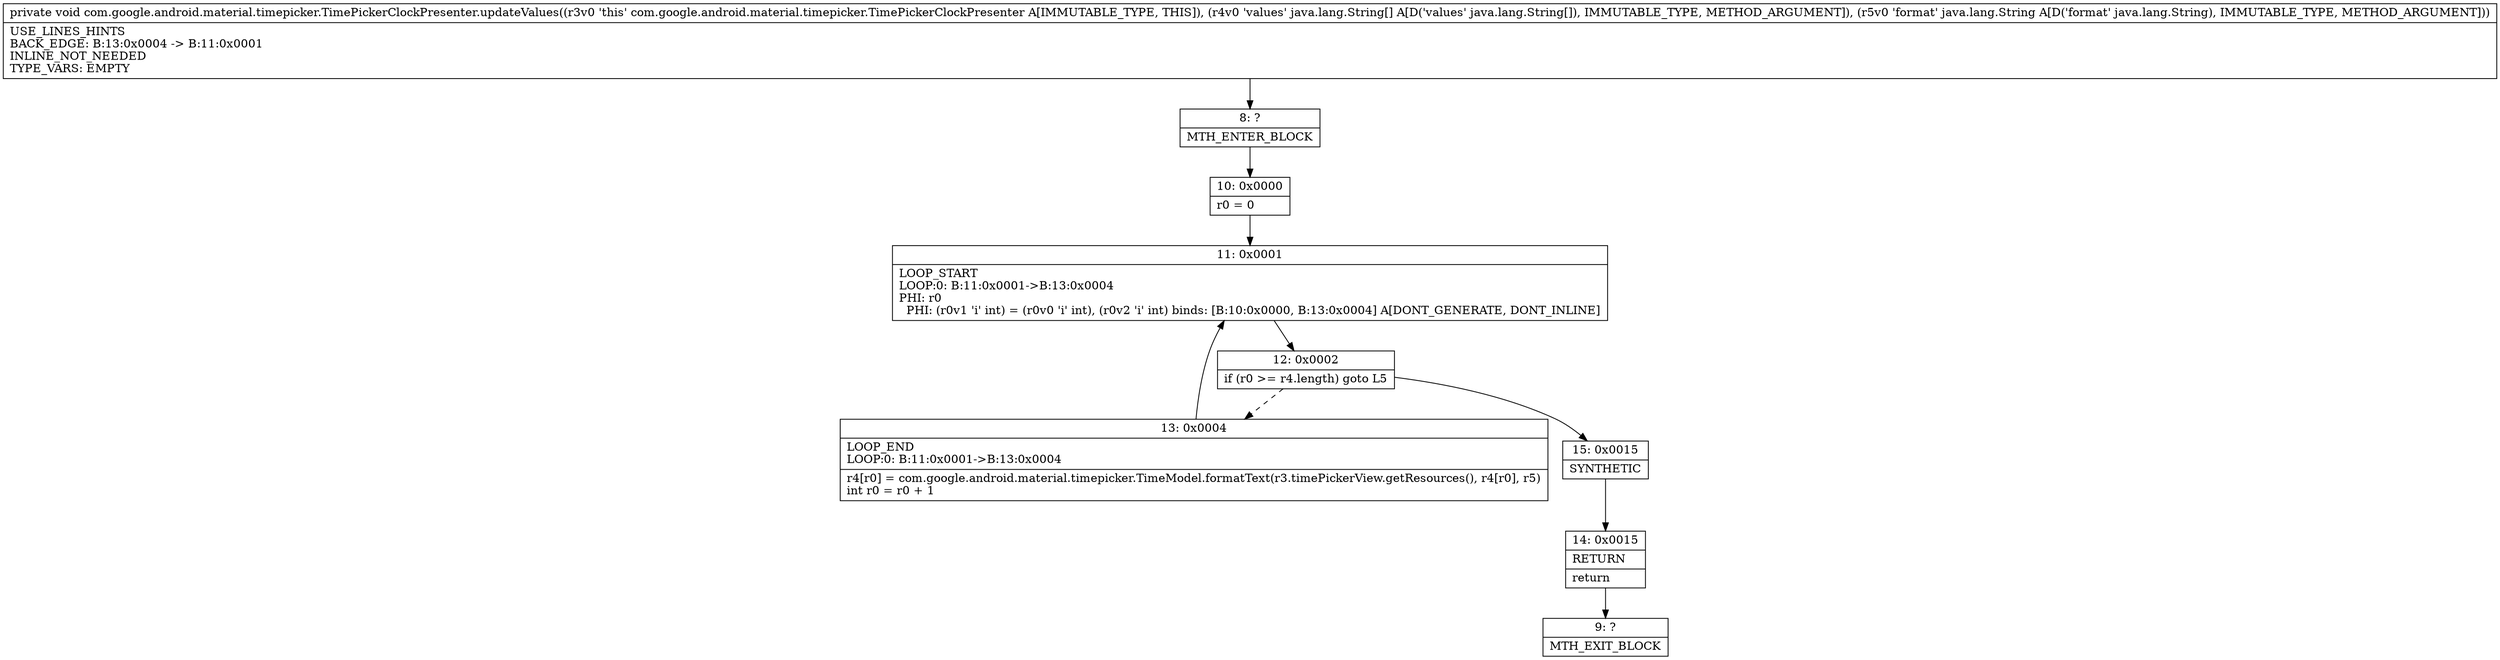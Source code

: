 digraph "CFG forcom.google.android.material.timepicker.TimePickerClockPresenter.updateValues([Ljava\/lang\/String;Ljava\/lang\/String;)V" {
Node_8 [shape=record,label="{8\:\ ?|MTH_ENTER_BLOCK\l}"];
Node_10 [shape=record,label="{10\:\ 0x0000|r0 = 0\l}"];
Node_11 [shape=record,label="{11\:\ 0x0001|LOOP_START\lLOOP:0: B:11:0x0001\-\>B:13:0x0004\lPHI: r0 \l  PHI: (r0v1 'i' int) = (r0v0 'i' int), (r0v2 'i' int) binds: [B:10:0x0000, B:13:0x0004] A[DONT_GENERATE, DONT_INLINE]\l}"];
Node_12 [shape=record,label="{12\:\ 0x0002|if (r0 \>= r4.length) goto L5\l}"];
Node_13 [shape=record,label="{13\:\ 0x0004|LOOP_END\lLOOP:0: B:11:0x0001\-\>B:13:0x0004\l|r4[r0] = com.google.android.material.timepicker.TimeModel.formatText(r3.timePickerView.getResources(), r4[r0], r5)\lint r0 = r0 + 1\l}"];
Node_15 [shape=record,label="{15\:\ 0x0015|SYNTHETIC\l}"];
Node_14 [shape=record,label="{14\:\ 0x0015|RETURN\l|return\l}"];
Node_9 [shape=record,label="{9\:\ ?|MTH_EXIT_BLOCK\l}"];
MethodNode[shape=record,label="{private void com.google.android.material.timepicker.TimePickerClockPresenter.updateValues((r3v0 'this' com.google.android.material.timepicker.TimePickerClockPresenter A[IMMUTABLE_TYPE, THIS]), (r4v0 'values' java.lang.String[] A[D('values' java.lang.String[]), IMMUTABLE_TYPE, METHOD_ARGUMENT]), (r5v0 'format' java.lang.String A[D('format' java.lang.String), IMMUTABLE_TYPE, METHOD_ARGUMENT]))  | USE_LINES_HINTS\lBACK_EDGE: B:13:0x0004 \-\> B:11:0x0001\lINLINE_NOT_NEEDED\lTYPE_VARS: EMPTY\l}"];
MethodNode -> Node_8;Node_8 -> Node_10;
Node_10 -> Node_11;
Node_11 -> Node_12;
Node_12 -> Node_13[style=dashed];
Node_12 -> Node_15;
Node_13 -> Node_11;
Node_15 -> Node_14;
Node_14 -> Node_9;
}

